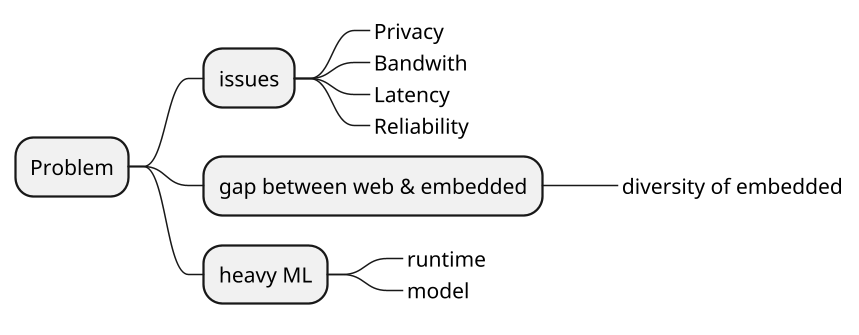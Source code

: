 @startmindmap
scale 1.5
* Problem
** issues
***_ Privacy
***_ Bandwith
***_ Latency
***_ Reliability
** gap between web & embedded
***_ diversity of embedded
** heavy ML
***_ runtime
***_ model

@endmindmap
